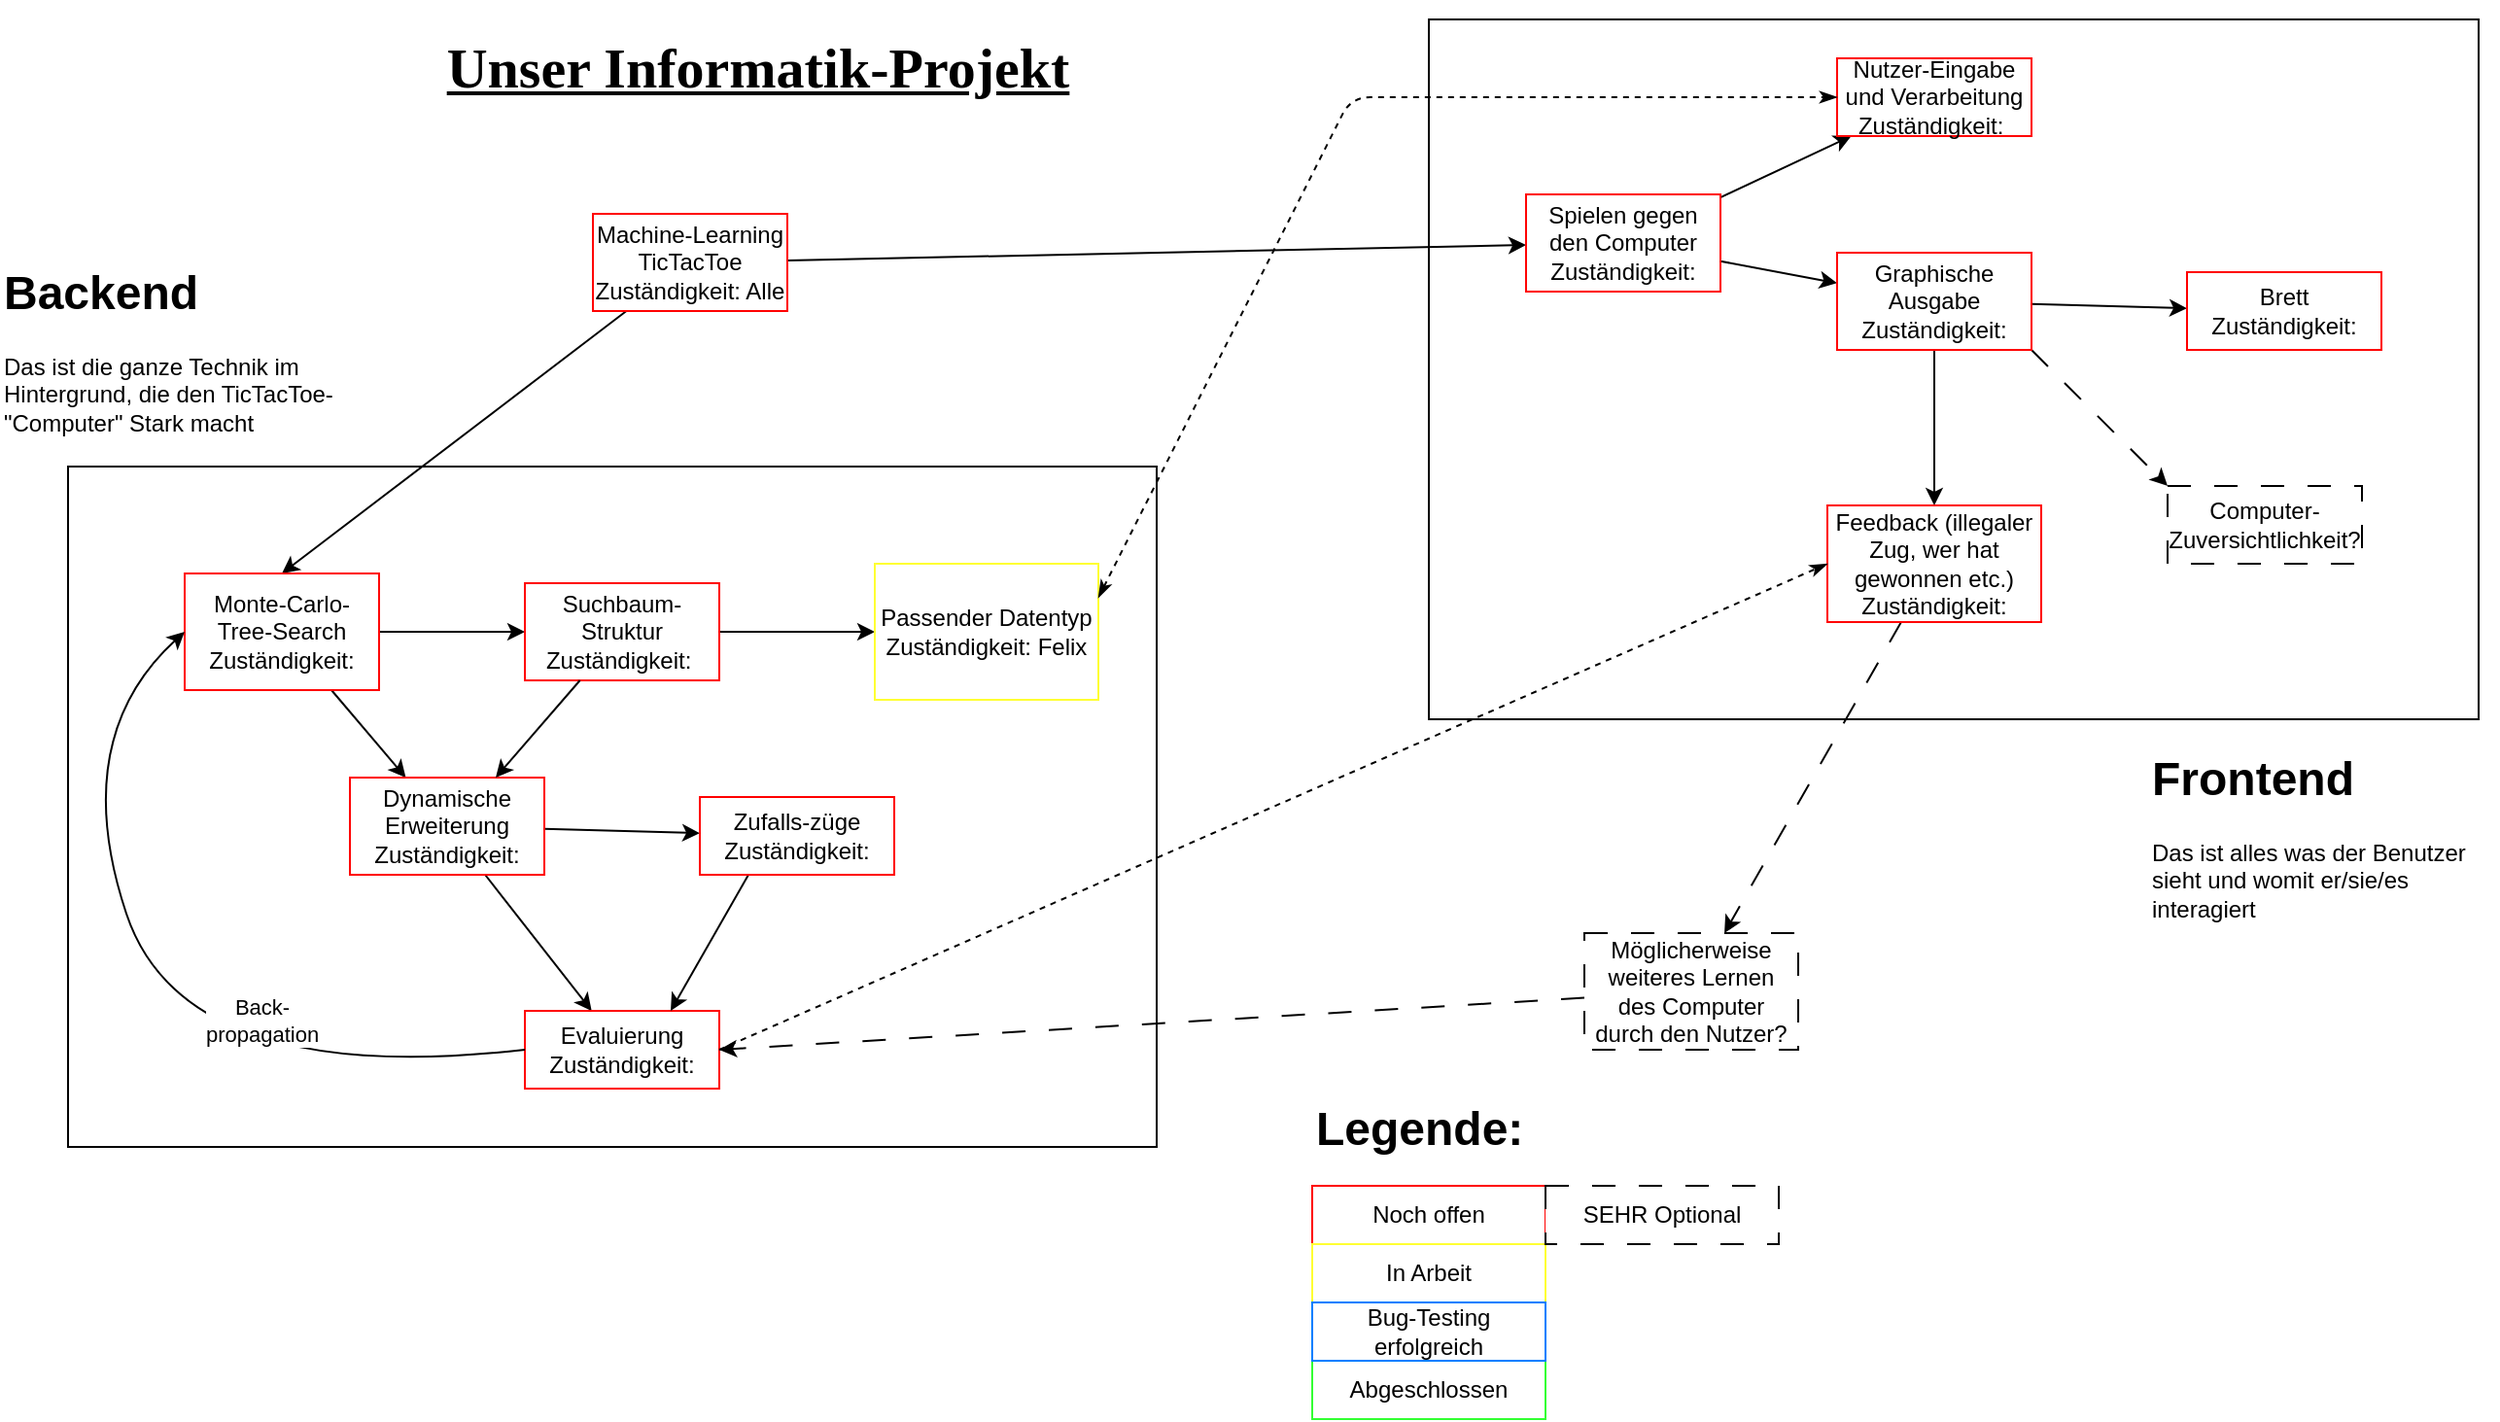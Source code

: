 <mxfile>
    <diagram id="MdrX_lar1-w-kcnfK0Eb" name="Page-1">
        <mxGraphModel dx="1454" dy="659" grid="1" gridSize="10" guides="1" tooltips="1" connect="1" arrows="1" fold="1" page="1" pageScale="1" pageWidth="3300" pageHeight="4681" math="0" shadow="0">
            <root>
                <mxCell id="0"/>
                <mxCell id="1" parent="0"/>
                <mxCell id="82" value="&lt;h1 style=&quot;margin-top: 0px;&quot;&gt;Legende:&lt;/h1&gt;" style="text;html=1;whiteSpace=wrap;overflow=hidden;rounded=0;" parent="1" vertex="1">
                    <mxGeometry x="750" y="570" width="180" height="120" as="geometry"/>
                </mxCell>
                <mxCell id="73" value="" style="rounded=0;whiteSpace=wrap;html=1;fillColor=none;" parent="1" vertex="1">
                    <mxGeometry x="110" y="250" width="560" height="350" as="geometry"/>
                </mxCell>
                <mxCell id="76" value="" style="rounded=0;whiteSpace=wrap;html=1;fillColor=none;" parent="1" vertex="1">
                    <mxGeometry x="810" y="20" width="540" height="360" as="geometry"/>
                </mxCell>
                <mxCell id="2" value="&lt;font face=&quot;Comic Sans MS&quot; style=&quot;font-size: 29px;&quot;&gt;&lt;b&gt;&lt;u&gt;Unser Informatik-Projekt&lt;/u&gt;&lt;/b&gt;&lt;/font&gt;" style="text;html=1;align=center;verticalAlign=middle;whiteSpace=wrap;rounded=0;fontFamily=Helvetica;fontSize=11;labelBackgroundColor=default;fillColor=none;glass=0;arcSize=0;shadow=0;" parent="1" vertex="1">
                    <mxGeometry x="220" y="10" width="490" height="70" as="geometry"/>
                </mxCell>
                <mxCell id="35" style="edgeStyle=none;html=1;entryX=0.5;entryY=0;entryDx=0;entryDy=0;" parent="1" source="33" target="34" edge="1">
                    <mxGeometry relative="1" as="geometry"/>
                </mxCell>
                <mxCell id="57" value="" style="edgeStyle=none;html=1;" parent="1" source="33" target="56" edge="1">
                    <mxGeometry relative="1" as="geometry"/>
                </mxCell>
                <mxCell id="33" value="Machine-Learning&lt;div&gt;TicTacToe&lt;/div&gt;&lt;div&gt;Zuständigkeit: Alle&lt;/div&gt;" style="whiteSpace=wrap;html=1;align=center;strokeColor=light-dark(#ff0000, #ededed);" parent="1" vertex="1">
                    <mxGeometry x="380" y="120" width="100" height="50" as="geometry"/>
                </mxCell>
                <mxCell id="36" style="edgeStyle=none;html=1;exitX=1;exitY=0.5;exitDx=0;exitDy=0;" parent="1" source="34" target="37" edge="1">
                    <mxGeometry relative="1" as="geometry">
                        <mxPoint x="365" y="340" as="targetPoint"/>
                    </mxGeometry>
                </mxCell>
                <mxCell id="44" value="" style="edgeStyle=none;html=1;" parent="1" source="34" target="43" edge="1">
                    <mxGeometry relative="1" as="geometry"/>
                </mxCell>
                <mxCell id="34" value="Monte-Carlo-Tree-Search&lt;div&gt;Zuständigkeit:&lt;/div&gt;" style="whiteSpace=wrap;html=1;align=center;strokeColor=#FF0000;" parent="1" vertex="1">
                    <mxGeometry x="170" y="305" width="100" height="60" as="geometry"/>
                </mxCell>
                <mxCell id="40" value="" style="edgeStyle=none;html=1;" parent="1" source="37" target="39" edge="1">
                    <mxGeometry relative="1" as="geometry"/>
                </mxCell>
                <mxCell id="37" value="Suchbaum-Struktur&lt;div&gt;Zuständigkeit:&amp;nbsp;&lt;/div&gt;" style="whiteSpace=wrap;html=1;align=center;strokeColor=#FF0000;" parent="1" vertex="1">
                    <mxGeometry x="345" y="310" width="100" height="50" as="geometry"/>
                </mxCell>
                <mxCell id="39" value="Passender Datentyp&lt;div&gt;Zuständigkeit: Felix&lt;/div&gt;" style="whiteSpace=wrap;html=1;align=center;strokeColor=#FFFF33;" parent="1" vertex="1">
                    <mxGeometry x="525" y="300" width="115" height="70" as="geometry"/>
                </mxCell>
                <mxCell id="48" value="" style="edgeStyle=none;html=1;" parent="1" source="43" target="47" edge="1">
                    <mxGeometry relative="1" as="geometry"/>
                </mxCell>
                <mxCell id="50" value="" style="edgeStyle=none;html=1;" parent="1" source="43" target="49" edge="1">
                    <mxGeometry relative="1" as="geometry"/>
                </mxCell>
                <mxCell id="43" value="Dynamische Erweiterung&lt;div&gt;Zuständigkeit:&lt;/div&gt;" style="whiteSpace=wrap;html=1;align=center;strokeColor=#FF0000;" parent="1" vertex="1">
                    <mxGeometry x="255" y="410" width="100" height="50" as="geometry"/>
                </mxCell>
                <mxCell id="45" style="edgeStyle=none;html=1;entryX=0.75;entryY=0;entryDx=0;entryDy=0;" parent="1" source="37" target="43" edge="1">
                    <mxGeometry relative="1" as="geometry">
                        <mxPoint x="305" y="420" as="targetPoint"/>
                    </mxGeometry>
                </mxCell>
                <mxCell id="47" value="Evaluierung&lt;div&gt;Zuständigkeit:&lt;/div&gt;" style="whiteSpace=wrap;html=1;align=center;strokeColor=#FF0000;" parent="1" vertex="1">
                    <mxGeometry x="345" y="530" width="100" height="40" as="geometry"/>
                </mxCell>
                <mxCell id="51" style="edgeStyle=none;html=1;exitX=0.25;exitY=1;exitDx=0;exitDy=0;entryX=0.75;entryY=0;entryDx=0;entryDy=0;" parent="1" source="49" target="47" edge="1">
                    <mxGeometry relative="1" as="geometry"/>
                </mxCell>
                <mxCell id="49" value="Zufalls-züge&lt;div&gt;Zuständigkeit:&lt;/div&gt;" style="whiteSpace=wrap;html=1;align=center;strokeColor=#FF0000;" parent="1" vertex="1">
                    <mxGeometry x="435" y="420" width="100" height="40" as="geometry"/>
                </mxCell>
                <mxCell id="53" value="" style="curved=1;endArrow=classic;html=1;exitX=0;exitY=0.5;exitDx=0;exitDy=0;entryX=0;entryY=0.5;entryDx=0;entryDy=0;" parent="1" source="47" target="34" edge="1">
                    <mxGeometry width="50" height="50" relative="1" as="geometry">
                        <mxPoint x="365" y="460" as="sourcePoint"/>
                        <mxPoint x="415" y="410" as="targetPoint"/>
                        <Array as="points">
                            <mxPoint x="170" y="570"/>
                            <mxPoint x="110" y="390"/>
                        </Array>
                    </mxGeometry>
                </mxCell>
                <mxCell id="54" value="Back-propagation" style="text;html=1;align=center;verticalAlign=middle;whiteSpace=wrap;rounded=0;fontFamily=Helvetica;fontSize=11;fontColor=default;labelBackgroundColor=default;" parent="1" vertex="1">
                    <mxGeometry x="180" y="520" width="60" height="30" as="geometry"/>
                </mxCell>
                <mxCell id="59" value="" style="edgeStyle=none;html=1;" parent="1" source="56" target="58" edge="1">
                    <mxGeometry relative="1" as="geometry"/>
                </mxCell>
                <mxCell id="63" value="" style="edgeStyle=none;html=1;" parent="1" source="56" target="62" edge="1">
                    <mxGeometry relative="1" as="geometry"/>
                </mxCell>
                <mxCell id="56" value="Spielen gegen den Computer&lt;div&gt;Zuständigkeit:&lt;/div&gt;" style="whiteSpace=wrap;html=1;align=center;strokeColor=#FF0000;" parent="1" vertex="1">
                    <mxGeometry x="860" y="110" width="100" height="50" as="geometry"/>
                </mxCell>
                <mxCell id="58" value="Nutzer-Eingabe und Verarbeitung&lt;div&gt;Zuständigkeit:&amp;nbsp;&lt;/div&gt;" style="whiteSpace=wrap;html=1;align=center;strokeColor=#FF0000;" parent="1" vertex="1">
                    <mxGeometry x="1020" y="40" width="100" height="40" as="geometry"/>
                </mxCell>
                <mxCell id="60" value="" style="endArrow=classicThin;dashed=1;html=1;exitX=1;exitY=0.25;exitDx=0;exitDy=0;endFill=1;startArrow=classicThin;startFill=1;entryX=0;entryY=0.5;entryDx=0;entryDy=0;" parent="1" source="39" target="58" edge="1">
                    <mxGeometry width="50" height="50" relative="1" as="geometry">
                        <mxPoint x="745" y="240" as="sourcePoint"/>
                        <mxPoint x="770" y="110" as="targetPoint"/>
                        <Array as="points">
                            <mxPoint x="770" y="60"/>
                        </Array>
                    </mxGeometry>
                </mxCell>
                <mxCell id="65" value="" style="edgeStyle=none;html=1;" parent="1" source="62" target="64" edge="1">
                    <mxGeometry relative="1" as="geometry"/>
                </mxCell>
                <mxCell id="67" value="" style="edgeStyle=none;html=1;" parent="1" source="62" target="66" edge="1">
                    <mxGeometry relative="1" as="geometry"/>
                </mxCell>
                <mxCell id="68" style="edgeStyle=none;html=1;exitX=1;exitY=1;exitDx=0;exitDy=0;entryX=0;entryY=0;entryDx=0;entryDy=0;dashed=1;dashPattern=12 12;" parent="1" source="62" target="69" edge="1">
                    <mxGeometry relative="1" as="geometry">
                        <mxPoint x="1190" y="260" as="targetPoint"/>
                    </mxGeometry>
                </mxCell>
                <mxCell id="62" value="Graphische Ausgabe&lt;div&gt;Zuständigkeit:&lt;/div&gt;" style="whiteSpace=wrap;html=1;align=center;strokeColor=#FF0000;" parent="1" vertex="1">
                    <mxGeometry x="1020" y="140" width="100" height="50" as="geometry"/>
                </mxCell>
                <mxCell id="64" value="Brett&lt;div&gt;Zuständigkeit:&lt;/div&gt;" style="whiteSpace=wrap;html=1;align=center;strokeColor=#FF0000;" parent="1" vertex="1">
                    <mxGeometry x="1200" y="150" width="100" height="40" as="geometry"/>
                </mxCell>
                <mxCell id="79" value="" style="edgeStyle=none;html=1;dashed=1;dashPattern=12 12;" parent="1" source="66" target="78" edge="1">
                    <mxGeometry relative="1" as="geometry"/>
                </mxCell>
                <mxCell id="66" value="Feedback (illegaler Zug, wer hat gewonnen etc.)&lt;div&gt;Zuständigkeit:&lt;/div&gt;" style="whiteSpace=wrap;html=1;align=center;strokeColor=#FF0000;" parent="1" vertex="1">
                    <mxGeometry x="1015" y="270" width="110" height="60" as="geometry"/>
                </mxCell>
                <mxCell id="69" value="Computer-Zuversichtlichkeit?" style="whiteSpace=wrap;html=1;align=center;dashed=1;dashPattern=12 12;" parent="1" vertex="1">
                    <mxGeometry x="1190" y="260" width="100" height="40" as="geometry"/>
                </mxCell>
                <mxCell id="72" value="" style="endArrow=classicThin;dashed=1;html=1;exitX=1;exitY=0.5;exitDx=0;exitDy=0;entryX=0;entryY=0.5;entryDx=0;entryDy=0;endFill=1;" parent="1" source="47" target="66" edge="1">
                    <mxGeometry width="50" height="50" relative="1" as="geometry">
                        <mxPoint x="680" y="470" as="sourcePoint"/>
                        <mxPoint x="730" y="420" as="targetPoint"/>
                    </mxGeometry>
                </mxCell>
                <mxCell id="75" value="&lt;h1 style=&quot;margin-top: 0px;&quot;&gt;Backend&lt;/h1&gt;&lt;div&gt;Das ist die ganze Technik im Hintergrund, die den TicTacToe-&quot;Computer&quot; Stark macht&lt;/div&gt;" style="text;html=1;whiteSpace=wrap;overflow=hidden;rounded=0;" parent="1" vertex="1">
                    <mxGeometry x="75" y="140" width="180" height="120" as="geometry"/>
                </mxCell>
                <mxCell id="77" value="&lt;h1 style=&quot;margin-top: 0px;&quot;&gt;Frontend&lt;/h1&gt;&lt;div&gt;Das ist alles was der Benutzer sieht und womit er/sie/es interagiert&lt;/div&gt;" style="text;html=1;whiteSpace=wrap;overflow=hidden;rounded=0;" parent="1" vertex="1">
                    <mxGeometry x="1180" y="390" width="180" height="120" as="geometry"/>
                </mxCell>
                <mxCell id="80" style="edgeStyle=none;html=1;entryX=1;entryY=0.5;entryDx=0;entryDy=0;dashed=1;dashPattern=12 12;" parent="1" source="78" target="47" edge="1">
                    <mxGeometry relative="1" as="geometry">
                        <mxPoint x="800" y="540" as="targetPoint"/>
                    </mxGeometry>
                </mxCell>
                <mxCell id="78" value="Möglicherweise weiteres Lernen des Computer durch den Nutzer?" style="whiteSpace=wrap;html=1;align=center;dashed=1;dashPattern=12 12;" parent="1" vertex="1">
                    <mxGeometry x="890" y="490" width="110" height="60" as="geometry"/>
                </mxCell>
                <mxCell id="81" value="Noch offen" style="rounded=0;whiteSpace=wrap;html=1;strokeColor=#FF0000;" parent="1" vertex="1">
                    <mxGeometry x="750" y="620" width="120" height="30" as="geometry"/>
                </mxCell>
                <mxCell id="83" value="In Arbeit" style="rounded=0;whiteSpace=wrap;html=1;strokeColor=#FFFF33;" parent="1" vertex="1">
                    <mxGeometry x="750" y="650" width="120" height="30" as="geometry"/>
                </mxCell>
                <mxCell id="84" value="Abgeschlossen" style="rounded=0;whiteSpace=wrap;html=1;strokeColor=#33FF33;" parent="1" vertex="1">
                    <mxGeometry x="750" y="710" width="120" height="30" as="geometry"/>
                </mxCell>
                <mxCell id="85" value="Bug-Testing erfolgreich" style="rounded=0;whiteSpace=wrap;html=1;strokeColor=#007FFF;" parent="1" vertex="1">
                    <mxGeometry x="750" y="680" width="120" height="30" as="geometry"/>
                </mxCell>
                <mxCell id="86" value="SEHR Optional" style="rounded=0;whiteSpace=wrap;html=1;strokeColor=#000000;dashed=1;dashPattern=12 12;" parent="1" vertex="1">
                    <mxGeometry x="870" y="620" width="120" height="30" as="geometry"/>
                </mxCell>
            </root>
        </mxGraphModel>
    </diagram>
</mxfile>